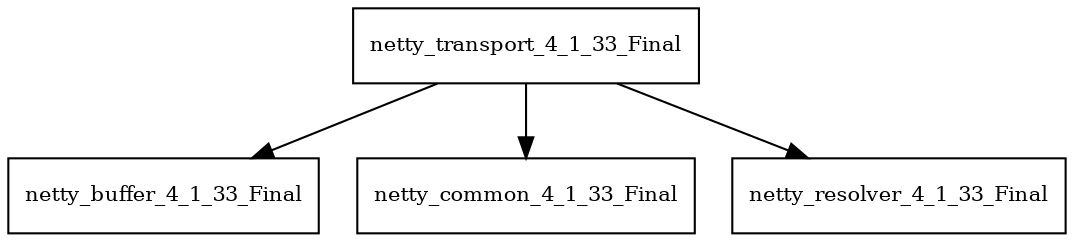 digraph netty_transport_4_1_33_Final_dependencies {
  node [shape = box, fontsize=10.0];
  netty_transport_4_1_33_Final -> netty_buffer_4_1_33_Final;
  netty_transport_4_1_33_Final -> netty_common_4_1_33_Final;
  netty_transport_4_1_33_Final -> netty_resolver_4_1_33_Final;
}
